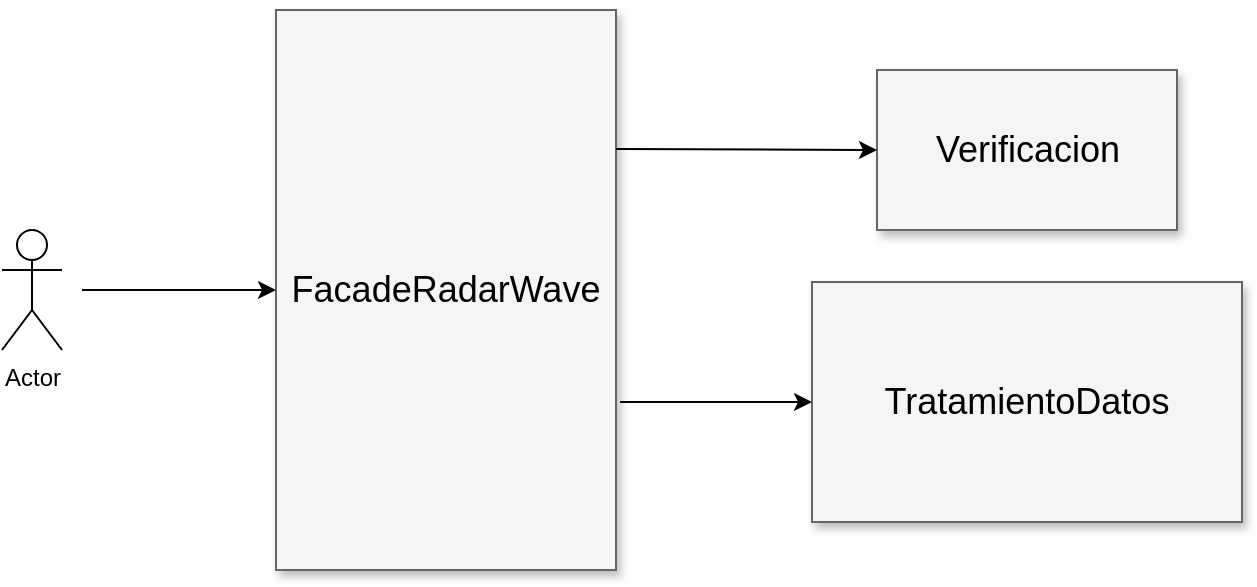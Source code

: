 <mxfile version="20.7.3" type="device"><diagram name="Page-1" id="90a13364-a465-7bf4-72fc-28e22215d7a0"><mxGraphModel dx="1434" dy="764" grid="1" gridSize="10" guides="1" tooltips="1" connect="1" arrows="1" fold="1" page="1" pageScale="1.5" pageWidth="1169" pageHeight="826" background="none" math="0" shadow="0"><root><mxCell id="0" style=";html=1;"/><mxCell id="1" style=";html=1;" parent="0"/><mxCell id="3a17f1ce550125da-2" value="FacadeRadarWave" style="whiteSpace=wrap;html=1;shadow=1;fontSize=18;fillColor=#f5f5f5;strokeColor=#666666;" parent="1" vertex="1"><mxGeometry x="537" y="414" width="170" height="280" as="geometry"/></mxCell><mxCell id="3a17f1ce550125da-4" value="Verificacion" style="whiteSpace=wrap;html=1;shadow=1;fontSize=18;fillColor=#f5f5f5;strokeColor=#666666;" parent="1" vertex="1"><mxGeometry x="837.5" y="444" width="150" height="80" as="geometry"/></mxCell><mxCell id="3a17f1ce550125da-5" value="TratamientoDatos" style="whiteSpace=wrap;html=1;shadow=1;fontSize=18;fillColor=#f5f5f5;strokeColor=#666666;" parent="1" vertex="1"><mxGeometry x="805" y="550" width="215" height="120" as="geometry"/></mxCell><mxCell id="mwAtDcl0cW5rCxIJtwSK-1" value="" style="endArrow=classic;html=1;rounded=0;entryX=0;entryY=0.5;entryDx=0;entryDy=0;" parent="1" target="3a17f1ce550125da-2" edge="1"><mxGeometry width="50" height="50" relative="1" as="geometry"><mxPoint x="440" y="554" as="sourcePoint"/><mxPoint x="500" y="550" as="targetPoint"/></mxGeometry></mxCell><mxCell id="mwAtDcl0cW5rCxIJtwSK-2" value="Actor" style="shape=umlActor;verticalLabelPosition=bottom;verticalAlign=top;html=1;outlineConnect=0;" parent="1" vertex="1"><mxGeometry x="400" y="524" width="30" height="60" as="geometry"/></mxCell><mxCell id="ucTXZbHIxeoJXC5xszrO-1" value="" style="endArrow=classic;html=1;rounded=0;entryX=0;entryY=0.5;entryDx=0;entryDy=0;" edge="1" parent="1" target="3a17f1ce550125da-4"><mxGeometry width="50" height="50" relative="1" as="geometry"><mxPoint x="707" y="483.5" as="sourcePoint"/><mxPoint x="804" y="483.5" as="targetPoint"/></mxGeometry></mxCell><mxCell id="ucTXZbHIxeoJXC5xszrO-2" value="" style="endArrow=classic;html=1;rounded=0;entryX=0;entryY=0.5;entryDx=0;entryDy=0;exitX=1.012;exitY=0.7;exitDx=0;exitDy=0;exitPerimeter=0;" edge="1" parent="1" source="3a17f1ce550125da-2" target="3a17f1ce550125da-5"><mxGeometry width="50" height="50" relative="1" as="geometry"><mxPoint x="730" y="610" as="sourcePoint"/><mxPoint x="837.5" y="619.5" as="targetPoint"/></mxGeometry></mxCell></root></mxGraphModel></diagram></mxfile>
